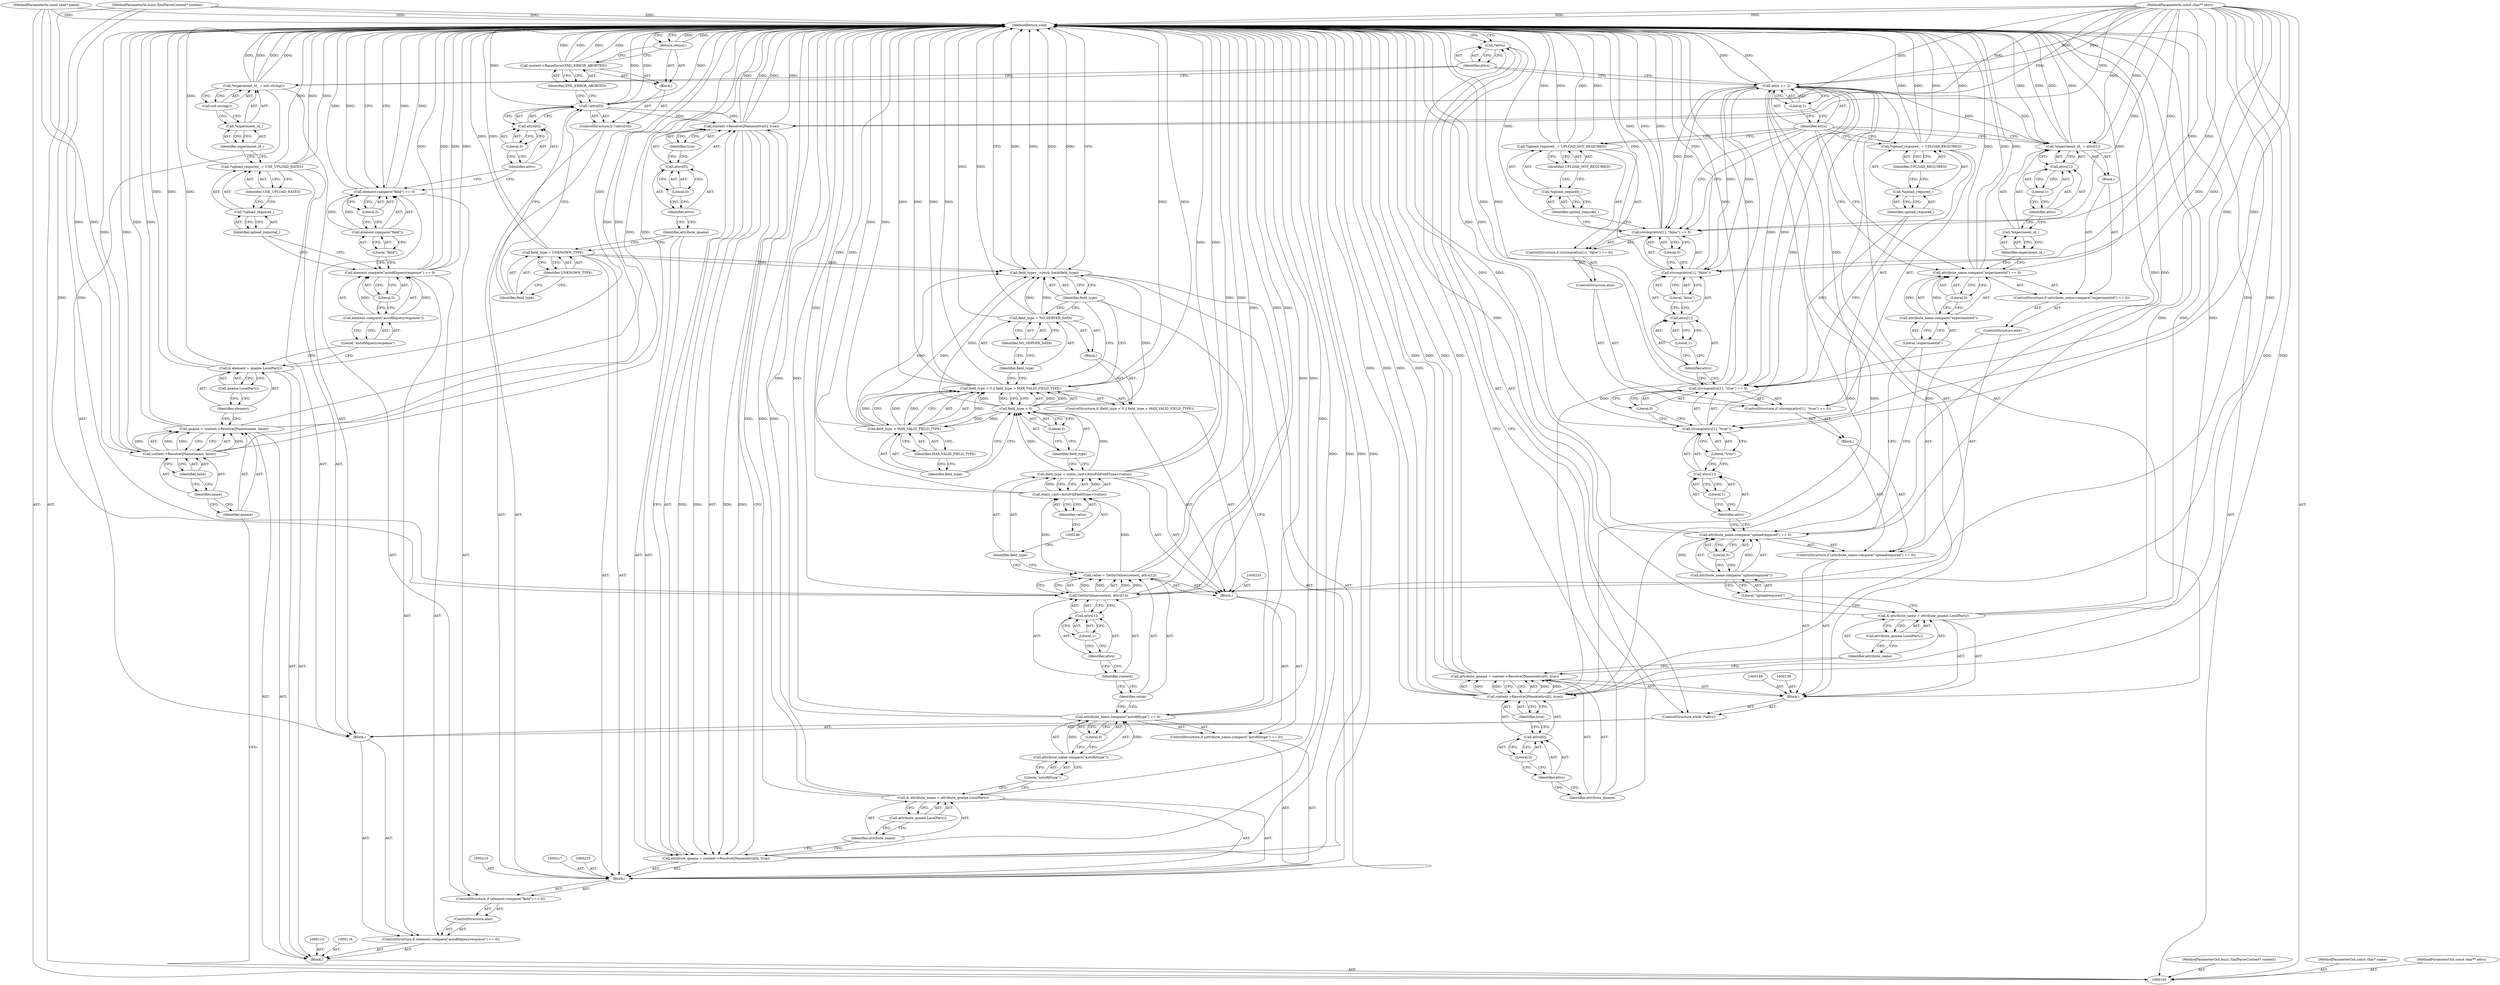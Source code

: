 digraph "0_Chrome_5f372f899b8709dac700710b5f0f90959dcf9ecb_2" {
"1000262" [label="(MethodReturn,void)"];
"1000106" [label="(MethodParameterIn,buzz::XmlParseContext* context)"];
"1000362" [label="(MethodParameterOut,buzz::XmlParseContext* context)"];
"1000129" [label="(Identifier,USE_UPLOAD_RATES)"];
"1000126" [label="(Call,*upload_required_ = USE_UPLOAD_RATES)"];
"1000127" [label="(Call,*upload_required_)"];
"1000128" [label="(Identifier,upload_required_)"];
"1000133" [label="(Call,std::string())"];
"1000130" [label="(Call,*experiment_id_ = std::string())"];
"1000131" [label="(Call,*experiment_id_)"];
"1000132" [label="(Identifier,experiment_id_)"];
"1000135" [label="(Call,*attrs)"];
"1000136" [label="(Identifier,attrs)"];
"1000134" [label="(ControlStructure,while (*attrs))"];
"1000139" [label="(Call,attribute_qname = context->ResolveQName(attrs[0], true))"];
"1000140" [label="(Identifier,attribute_qname)"];
"1000141" [label="(Call,context->ResolveQName(attrs[0], true))"];
"1000142" [label="(Call,attrs[0])"];
"1000143" [label="(Identifier,attrs)"];
"1000144" [label="(Literal,0)"];
"1000145" [label="(Identifier,true)"];
"1000147" [label="(Call,& attribute_name = attribute_qname.LocalPart())"];
"1000148" [label="(Identifier,attribute_name)"];
"1000149" [label="(Call,attribute_qname.LocalPart())"];
"1000137" [label="(Block,)"];
"1000151" [label="(Call,attribute_name.compare(\"uploadrequired\") == 0)"];
"1000152" [label="(Call,attribute_name.compare(\"uploadrequired\"))"];
"1000153" [label="(Literal,\"uploadrequired\")"];
"1000154" [label="(Literal,0)"];
"1000155" [label="(Block,)"];
"1000150" [label="(ControlStructure,if (attribute_name.compare(\"uploadrequired\") == 0))"];
"1000157" [label="(Call,strcmp(attrs[1], \"true\") == 0)"];
"1000158" [label="(Call,strcmp(attrs[1], \"true\"))"];
"1000159" [label="(Call,attrs[1])"];
"1000160" [label="(Identifier,attrs)"];
"1000161" [label="(Literal,1)"];
"1000162" [label="(Literal,\"true\")"];
"1000163" [label="(Literal,0)"];
"1000156" [label="(ControlStructure,if (strcmp(attrs[1], \"true\") == 0))"];
"1000164" [label="(Call,*upload_required_ = UPLOAD_REQUIRED)"];
"1000165" [label="(Call,*upload_required_)"];
"1000166" [label="(Identifier,upload_required_)"];
"1000167" [label="(Identifier,UPLOAD_REQUIRED)"];
"1000107" [label="(MethodParameterIn,const char* name)"];
"1000363" [label="(MethodParameterOut,const char* name)"];
"1000169" [label="(ControlStructure,if (strcmp(attrs[1], \"false\") == 0))"];
"1000170" [label="(Call,strcmp(attrs[1], \"false\") == 0)"];
"1000171" [label="(Call,strcmp(attrs[1], \"false\"))"];
"1000172" [label="(Call,attrs[1])"];
"1000173" [label="(Identifier,attrs)"];
"1000174" [label="(Literal,1)"];
"1000175" [label="(Literal,\"false\")"];
"1000176" [label="(Literal,0)"];
"1000168" [label="(ControlStructure,else)"];
"1000177" [label="(Call,*upload_required_ = UPLOAD_NOT_REQUIRED)"];
"1000178" [label="(Call,*upload_required_)"];
"1000179" [label="(Identifier,upload_required_)"];
"1000180" [label="(Identifier,UPLOAD_NOT_REQUIRED)"];
"1000182" [label="(ControlStructure,if (attribute_name.compare(\"experimentid\") == 0))"];
"1000183" [label="(Call,attribute_name.compare(\"experimentid\") == 0)"];
"1000184" [label="(Call,attribute_name.compare(\"experimentid\"))"];
"1000185" [label="(Literal,\"experimentid\")"];
"1000186" [label="(Literal,0)"];
"1000187" [label="(Block,)"];
"1000181" [label="(ControlStructure,else)"];
"1000191" [label="(Call,attrs[1])"];
"1000192" [label="(Identifier,attrs)"];
"1000193" [label="(Literal,1)"];
"1000188" [label="(Call,*experiment_id_ = attrs[1])"];
"1000189" [label="(Call,*experiment_id_)"];
"1000190" [label="(Identifier,experiment_id_)"];
"1000196" [label="(Literal,2)"];
"1000194" [label="(Call,attrs += 2)"];
"1000195" [label="(Identifier,attrs)"];
"1000198" [label="(ControlStructure,if (element.compare(\"field\") == 0))"];
"1000199" [label="(Call,element.compare(\"field\") == 0)"];
"1000200" [label="(Call,element.compare(\"field\"))"];
"1000201" [label="(Literal,\"field\")"];
"1000202" [label="(Literal,0)"];
"1000197" [label="(ControlStructure,else)"];
"1000108" [label="(MethodParameterIn,const char** attrs)"];
"1000364" [label="(MethodParameterOut,const char** attrs)"];
"1000109" [label="(Block,)"];
"1000206" [label="(Call,attrs[0])"];
"1000207" [label="(Identifier,attrs)"];
"1000208" [label="(Literal,0)"];
"1000209" [label="(Block,)"];
"1000204" [label="(ControlStructure,if (!attrs[0]))"];
"1000205" [label="(Call,!attrs[0])"];
"1000211" [label="(Identifier,XML_ERROR_ABORTED)"];
"1000210" [label="(Call,context->RaiseError(XML_ERROR_ABORTED))"];
"1000212" [label="(Return,return;)"];
"1000214" [label="(Call,field_type = UNKNOWN_TYPE)"];
"1000215" [label="(Identifier,field_type)"];
"1000216" [label="(Identifier,UNKNOWN_TYPE)"];
"1000218" [label="(Call,attribute_qname = context->ResolveQName(attrs[0], true))"];
"1000219" [label="(Identifier,attribute_qname)"];
"1000220" [label="(Call,context->ResolveQName(attrs[0], true))"];
"1000221" [label="(Call,attrs[0])"];
"1000222" [label="(Identifier,attrs)"];
"1000223" [label="(Literal,0)"];
"1000224" [label="(Identifier,true)"];
"1000226" [label="(Call,& attribute_name = attribute_qname.LocalPart())"];
"1000227" [label="(Identifier,attribute_name)"];
"1000203" [label="(Block,)"];
"1000228" [label="(Call,attribute_qname.LocalPart())"];
"1000232" [label="(Literal,\"autofilltype\")"];
"1000229" [label="(ControlStructure,if (attribute_name.compare(\"autofilltype\") == 0))"];
"1000233" [label="(Literal,0)"];
"1000230" [label="(Call,attribute_name.compare(\"autofilltype\") == 0)"];
"1000231" [label="(Call,attribute_name.compare(\"autofilltype\"))"];
"1000111" [label="(Call,qname = context->ResolveQName(name, false))"];
"1000112" [label="(Identifier,qname)"];
"1000113" [label="(Call,context->ResolveQName(name, false))"];
"1000114" [label="(Identifier,name)"];
"1000115" [label="(Identifier,false)"];
"1000236" [label="(Call,value = GetIntValue(context, attrs[1]))"];
"1000237" [label="(Identifier,value)"];
"1000238" [label="(Call,GetIntValue(context, attrs[1]))"];
"1000239" [label="(Identifier,context)"];
"1000240" [label="(Call,attrs[1])"];
"1000241" [label="(Identifier,attrs)"];
"1000242" [label="(Literal,1)"];
"1000234" [label="(Block,)"];
"1000245" [label="(Call,static_cast<AutoFillFieldType>(value))"];
"1000247" [label="(Identifier,value)"];
"1000243" [label="(Call,field_type = static_cast<AutoFillFieldType>(value))"];
"1000244" [label="(Identifier,field_type)"];
"1000249" [label="(Call,field_type < 0 || field_type > MAX_VALID_FIELD_TYPE)"];
"1000250" [label="(Call,field_type < 0)"];
"1000251" [label="(Identifier,field_type)"];
"1000252" [label="(Literal,0)"];
"1000253" [label="(Call,field_type > MAX_VALID_FIELD_TYPE)"];
"1000254" [label="(Identifier,field_type)"];
"1000255" [label="(Identifier,MAX_VALID_FIELD_TYPE)"];
"1000248" [label="(ControlStructure,if (field_type < 0 || field_type > MAX_VALID_FIELD_TYPE))"];
"1000256" [label="(Block,)"];
"1000259" [label="(Identifier,NO_SERVER_DATA)"];
"1000257" [label="(Call,field_type = NO_SERVER_DATA)"];
"1000258" [label="(Identifier,field_type)"];
"1000261" [label="(Identifier,field_type)"];
"1000260" [label="(Call,field_types_->push_back(field_type))"];
"1000117" [label="(Call,& element = qname.LocalPart())"];
"1000118" [label="(Identifier,element)"];
"1000119" [label="(Call,qname.LocalPart())"];
"1000123" [label="(Literal,\"autofillqueryresponse\")"];
"1000120" [label="(ControlStructure,if (element.compare(\"autofillqueryresponse\") == 0))"];
"1000124" [label="(Literal,0)"];
"1000125" [label="(Block,)"];
"1000121" [label="(Call,element.compare(\"autofillqueryresponse\") == 0)"];
"1000122" [label="(Call,element.compare(\"autofillqueryresponse\"))"];
"1000262" -> "1000105"  [label="AST: "];
"1000262" -> "1000212"  [label="CFG: "];
"1000262" -> "1000135"  [label="CFG: "];
"1000262" -> "1000260"  [label="CFG: "];
"1000262" -> "1000199"  [label="CFG: "];
"1000108" -> "1000262"  [label="DDG: "];
"1000249" -> "1000262"  [label="DDG: "];
"1000249" -> "1000262"  [label="DDG: "];
"1000249" -> "1000262"  [label="DDG: "];
"1000253" -> "1000262"  [label="DDG: "];
"1000126" -> "1000262"  [label="DDG: "];
"1000126" -> "1000262"  [label="DDG: "];
"1000199" -> "1000262"  [label="DDG: "];
"1000199" -> "1000262"  [label="DDG: "];
"1000257" -> "1000262"  [label="DDG: "];
"1000158" -> "1000262"  [label="DDG: "];
"1000177" -> "1000262"  [label="DDG: "];
"1000177" -> "1000262"  [label="DDG: "];
"1000260" -> "1000262"  [label="DDG: "];
"1000260" -> "1000262"  [label="DDG: "];
"1000171" -> "1000262"  [label="DDG: "];
"1000141" -> "1000262"  [label="DDG: "];
"1000141" -> "1000262"  [label="DDG: "];
"1000220" -> "1000262"  [label="DDG: "];
"1000220" -> "1000262"  [label="DDG: "];
"1000226" -> "1000262"  [label="DDG: "];
"1000226" -> "1000262"  [label="DDG: "];
"1000210" -> "1000262"  [label="DDG: "];
"1000210" -> "1000262"  [label="DDG: "];
"1000107" -> "1000262"  [label="DDG: "];
"1000151" -> "1000262"  [label="DDG: "];
"1000151" -> "1000262"  [label="DDG: "];
"1000238" -> "1000262"  [label="DDG: "];
"1000238" -> "1000262"  [label="DDG: "];
"1000214" -> "1000262"  [label="DDG: "];
"1000157" -> "1000262"  [label="DDG: "];
"1000157" -> "1000262"  [label="DDG: "];
"1000218" -> "1000262"  [label="DDG: "];
"1000218" -> "1000262"  [label="DDG: "];
"1000188" -> "1000262"  [label="DDG: "];
"1000188" -> "1000262"  [label="DDG: "];
"1000236" -> "1000262"  [label="DDG: "];
"1000113" -> "1000262"  [label="DDG: "];
"1000113" -> "1000262"  [label="DDG: "];
"1000205" -> "1000262"  [label="DDG: "];
"1000205" -> "1000262"  [label="DDG: "];
"1000139" -> "1000262"  [label="DDG: "];
"1000139" -> "1000262"  [label="DDG: "];
"1000194" -> "1000262"  [label="DDG: "];
"1000183" -> "1000262"  [label="DDG: "];
"1000183" -> "1000262"  [label="DDG: "];
"1000164" -> "1000262"  [label="DDG: "];
"1000164" -> "1000262"  [label="DDG: "];
"1000121" -> "1000262"  [label="DDG: "];
"1000121" -> "1000262"  [label="DDG: "];
"1000147" -> "1000262"  [label="DDG: "];
"1000147" -> "1000262"  [label="DDG: "];
"1000117" -> "1000262"  [label="DDG: "];
"1000117" -> "1000262"  [label="DDG: "];
"1000230" -> "1000262"  [label="DDG: "];
"1000230" -> "1000262"  [label="DDG: "];
"1000130" -> "1000262"  [label="DDG: "];
"1000130" -> "1000262"  [label="DDG: "];
"1000111" -> "1000262"  [label="DDG: "];
"1000111" -> "1000262"  [label="DDG: "];
"1000170" -> "1000262"  [label="DDG: "];
"1000170" -> "1000262"  [label="DDG: "];
"1000243" -> "1000262"  [label="DDG: "];
"1000106" -> "1000262"  [label="DDG: "];
"1000245" -> "1000262"  [label="DDG: "];
"1000212" -> "1000262"  [label="DDG: "];
"1000106" -> "1000105"  [label="AST: "];
"1000106" -> "1000262"  [label="DDG: "];
"1000106" -> "1000238"  [label="DDG: "];
"1000362" -> "1000105"  [label="AST: "];
"1000129" -> "1000126"  [label="AST: "];
"1000129" -> "1000127"  [label="CFG: "];
"1000126" -> "1000129"  [label="CFG: "];
"1000126" -> "1000125"  [label="AST: "];
"1000126" -> "1000129"  [label="CFG: "];
"1000127" -> "1000126"  [label="AST: "];
"1000129" -> "1000126"  [label="AST: "];
"1000132" -> "1000126"  [label="CFG: "];
"1000126" -> "1000262"  [label="DDG: "];
"1000126" -> "1000262"  [label="DDG: "];
"1000127" -> "1000126"  [label="AST: "];
"1000127" -> "1000128"  [label="CFG: "];
"1000128" -> "1000127"  [label="AST: "];
"1000129" -> "1000127"  [label="CFG: "];
"1000128" -> "1000127"  [label="AST: "];
"1000128" -> "1000121"  [label="CFG: "];
"1000127" -> "1000128"  [label="CFG: "];
"1000133" -> "1000130"  [label="AST: "];
"1000133" -> "1000131"  [label="CFG: "];
"1000130" -> "1000133"  [label="CFG: "];
"1000130" -> "1000125"  [label="AST: "];
"1000130" -> "1000133"  [label="CFG: "];
"1000131" -> "1000130"  [label="AST: "];
"1000133" -> "1000130"  [label="AST: "];
"1000136" -> "1000130"  [label="CFG: "];
"1000130" -> "1000262"  [label="DDG: "];
"1000130" -> "1000262"  [label="DDG: "];
"1000131" -> "1000130"  [label="AST: "];
"1000131" -> "1000132"  [label="CFG: "];
"1000132" -> "1000131"  [label="AST: "];
"1000133" -> "1000131"  [label="CFG: "];
"1000132" -> "1000131"  [label="AST: "];
"1000132" -> "1000126"  [label="CFG: "];
"1000131" -> "1000132"  [label="CFG: "];
"1000135" -> "1000134"  [label="AST: "];
"1000135" -> "1000136"  [label="CFG: "];
"1000136" -> "1000135"  [label="AST: "];
"1000140" -> "1000135"  [label="CFG: "];
"1000262" -> "1000135"  [label="CFG: "];
"1000136" -> "1000135"  [label="AST: "];
"1000136" -> "1000194"  [label="CFG: "];
"1000136" -> "1000130"  [label="CFG: "];
"1000135" -> "1000136"  [label="CFG: "];
"1000134" -> "1000125"  [label="AST: "];
"1000135" -> "1000134"  [label="AST: "];
"1000137" -> "1000134"  [label="AST: "];
"1000139" -> "1000137"  [label="AST: "];
"1000139" -> "1000141"  [label="CFG: "];
"1000140" -> "1000139"  [label="AST: "];
"1000141" -> "1000139"  [label="AST: "];
"1000148" -> "1000139"  [label="CFG: "];
"1000139" -> "1000262"  [label="DDG: "];
"1000139" -> "1000262"  [label="DDG: "];
"1000141" -> "1000139"  [label="DDG: "];
"1000141" -> "1000139"  [label="DDG: "];
"1000140" -> "1000139"  [label="AST: "];
"1000140" -> "1000135"  [label="CFG: "];
"1000143" -> "1000140"  [label="CFG: "];
"1000141" -> "1000139"  [label="AST: "];
"1000141" -> "1000145"  [label="CFG: "];
"1000142" -> "1000141"  [label="AST: "];
"1000145" -> "1000141"  [label="AST: "];
"1000139" -> "1000141"  [label="CFG: "];
"1000141" -> "1000262"  [label="DDG: "];
"1000141" -> "1000262"  [label="DDG: "];
"1000141" -> "1000139"  [label="DDG: "];
"1000141" -> "1000139"  [label="DDG: "];
"1000194" -> "1000141"  [label="DDG: "];
"1000108" -> "1000141"  [label="DDG: "];
"1000141" -> "1000194"  [label="DDG: "];
"1000142" -> "1000141"  [label="AST: "];
"1000142" -> "1000144"  [label="CFG: "];
"1000143" -> "1000142"  [label="AST: "];
"1000144" -> "1000142"  [label="AST: "];
"1000145" -> "1000142"  [label="CFG: "];
"1000143" -> "1000142"  [label="AST: "];
"1000143" -> "1000140"  [label="CFG: "];
"1000144" -> "1000143"  [label="CFG: "];
"1000144" -> "1000142"  [label="AST: "];
"1000144" -> "1000143"  [label="CFG: "];
"1000142" -> "1000144"  [label="CFG: "];
"1000145" -> "1000141"  [label="AST: "];
"1000145" -> "1000142"  [label="CFG: "];
"1000141" -> "1000145"  [label="CFG: "];
"1000147" -> "1000137"  [label="AST: "];
"1000147" -> "1000149"  [label="CFG: "];
"1000148" -> "1000147"  [label="AST: "];
"1000149" -> "1000147"  [label="AST: "];
"1000153" -> "1000147"  [label="CFG: "];
"1000147" -> "1000262"  [label="DDG: "];
"1000147" -> "1000262"  [label="DDG: "];
"1000148" -> "1000147"  [label="AST: "];
"1000148" -> "1000139"  [label="CFG: "];
"1000149" -> "1000148"  [label="CFG: "];
"1000149" -> "1000147"  [label="AST: "];
"1000149" -> "1000148"  [label="CFG: "];
"1000147" -> "1000149"  [label="CFG: "];
"1000137" -> "1000134"  [label="AST: "];
"1000138" -> "1000137"  [label="AST: "];
"1000139" -> "1000137"  [label="AST: "];
"1000146" -> "1000137"  [label="AST: "];
"1000147" -> "1000137"  [label="AST: "];
"1000150" -> "1000137"  [label="AST: "];
"1000194" -> "1000137"  [label="AST: "];
"1000151" -> "1000150"  [label="AST: "];
"1000151" -> "1000154"  [label="CFG: "];
"1000152" -> "1000151"  [label="AST: "];
"1000154" -> "1000151"  [label="AST: "];
"1000160" -> "1000151"  [label="CFG: "];
"1000185" -> "1000151"  [label="CFG: "];
"1000151" -> "1000262"  [label="DDG: "];
"1000151" -> "1000262"  [label="DDG: "];
"1000152" -> "1000151"  [label="DDG: "];
"1000152" -> "1000151"  [label="AST: "];
"1000152" -> "1000153"  [label="CFG: "];
"1000153" -> "1000152"  [label="AST: "];
"1000154" -> "1000152"  [label="CFG: "];
"1000152" -> "1000151"  [label="DDG: "];
"1000153" -> "1000152"  [label="AST: "];
"1000153" -> "1000147"  [label="CFG: "];
"1000152" -> "1000153"  [label="CFG: "];
"1000154" -> "1000151"  [label="AST: "];
"1000154" -> "1000152"  [label="CFG: "];
"1000151" -> "1000154"  [label="CFG: "];
"1000155" -> "1000150"  [label="AST: "];
"1000156" -> "1000155"  [label="AST: "];
"1000150" -> "1000137"  [label="AST: "];
"1000151" -> "1000150"  [label="AST: "];
"1000155" -> "1000150"  [label="AST: "];
"1000181" -> "1000150"  [label="AST: "];
"1000157" -> "1000156"  [label="AST: "];
"1000157" -> "1000163"  [label="CFG: "];
"1000158" -> "1000157"  [label="AST: "];
"1000163" -> "1000157"  [label="AST: "];
"1000166" -> "1000157"  [label="CFG: "];
"1000173" -> "1000157"  [label="CFG: "];
"1000157" -> "1000262"  [label="DDG: "];
"1000157" -> "1000262"  [label="DDG: "];
"1000194" -> "1000157"  [label="DDG: "];
"1000108" -> "1000157"  [label="DDG: "];
"1000158" -> "1000157"  [label="AST: "];
"1000158" -> "1000162"  [label="CFG: "];
"1000159" -> "1000158"  [label="AST: "];
"1000162" -> "1000158"  [label="AST: "];
"1000163" -> "1000158"  [label="CFG: "];
"1000158" -> "1000262"  [label="DDG: "];
"1000194" -> "1000158"  [label="DDG: "];
"1000108" -> "1000158"  [label="DDG: "];
"1000159" -> "1000158"  [label="AST: "];
"1000159" -> "1000161"  [label="CFG: "];
"1000160" -> "1000159"  [label="AST: "];
"1000161" -> "1000159"  [label="AST: "];
"1000162" -> "1000159"  [label="CFG: "];
"1000160" -> "1000159"  [label="AST: "];
"1000160" -> "1000151"  [label="CFG: "];
"1000161" -> "1000160"  [label="CFG: "];
"1000161" -> "1000159"  [label="AST: "];
"1000161" -> "1000160"  [label="CFG: "];
"1000159" -> "1000161"  [label="CFG: "];
"1000162" -> "1000158"  [label="AST: "];
"1000162" -> "1000159"  [label="CFG: "];
"1000158" -> "1000162"  [label="CFG: "];
"1000163" -> "1000157"  [label="AST: "];
"1000163" -> "1000158"  [label="CFG: "];
"1000157" -> "1000163"  [label="CFG: "];
"1000156" -> "1000155"  [label="AST: "];
"1000157" -> "1000156"  [label="AST: "];
"1000164" -> "1000156"  [label="AST: "];
"1000168" -> "1000156"  [label="AST: "];
"1000164" -> "1000156"  [label="AST: "];
"1000164" -> "1000167"  [label="CFG: "];
"1000165" -> "1000164"  [label="AST: "];
"1000167" -> "1000164"  [label="AST: "];
"1000195" -> "1000164"  [label="CFG: "];
"1000164" -> "1000262"  [label="DDG: "];
"1000164" -> "1000262"  [label="DDG: "];
"1000165" -> "1000164"  [label="AST: "];
"1000165" -> "1000166"  [label="CFG: "];
"1000166" -> "1000165"  [label="AST: "];
"1000167" -> "1000165"  [label="CFG: "];
"1000166" -> "1000165"  [label="AST: "];
"1000166" -> "1000157"  [label="CFG: "];
"1000165" -> "1000166"  [label="CFG: "];
"1000167" -> "1000164"  [label="AST: "];
"1000167" -> "1000165"  [label="CFG: "];
"1000164" -> "1000167"  [label="CFG: "];
"1000107" -> "1000105"  [label="AST: "];
"1000107" -> "1000262"  [label="DDG: "];
"1000107" -> "1000113"  [label="DDG: "];
"1000363" -> "1000105"  [label="AST: "];
"1000169" -> "1000168"  [label="AST: "];
"1000170" -> "1000169"  [label="AST: "];
"1000177" -> "1000169"  [label="AST: "];
"1000170" -> "1000169"  [label="AST: "];
"1000170" -> "1000176"  [label="CFG: "];
"1000171" -> "1000170"  [label="AST: "];
"1000176" -> "1000170"  [label="AST: "];
"1000179" -> "1000170"  [label="CFG: "];
"1000195" -> "1000170"  [label="CFG: "];
"1000170" -> "1000262"  [label="DDG: "];
"1000170" -> "1000262"  [label="DDG: "];
"1000194" -> "1000170"  [label="DDG: "];
"1000108" -> "1000170"  [label="DDG: "];
"1000171" -> "1000170"  [label="AST: "];
"1000171" -> "1000175"  [label="CFG: "];
"1000172" -> "1000171"  [label="AST: "];
"1000175" -> "1000171"  [label="AST: "];
"1000176" -> "1000171"  [label="CFG: "];
"1000171" -> "1000262"  [label="DDG: "];
"1000194" -> "1000171"  [label="DDG: "];
"1000108" -> "1000171"  [label="DDG: "];
"1000172" -> "1000171"  [label="AST: "];
"1000172" -> "1000174"  [label="CFG: "];
"1000173" -> "1000172"  [label="AST: "];
"1000174" -> "1000172"  [label="AST: "];
"1000175" -> "1000172"  [label="CFG: "];
"1000173" -> "1000172"  [label="AST: "];
"1000173" -> "1000157"  [label="CFG: "];
"1000174" -> "1000173"  [label="CFG: "];
"1000174" -> "1000172"  [label="AST: "];
"1000174" -> "1000173"  [label="CFG: "];
"1000172" -> "1000174"  [label="CFG: "];
"1000175" -> "1000171"  [label="AST: "];
"1000175" -> "1000172"  [label="CFG: "];
"1000171" -> "1000175"  [label="CFG: "];
"1000176" -> "1000170"  [label="AST: "];
"1000176" -> "1000171"  [label="CFG: "];
"1000170" -> "1000176"  [label="CFG: "];
"1000168" -> "1000156"  [label="AST: "];
"1000169" -> "1000168"  [label="AST: "];
"1000177" -> "1000169"  [label="AST: "];
"1000177" -> "1000180"  [label="CFG: "];
"1000178" -> "1000177"  [label="AST: "];
"1000180" -> "1000177"  [label="AST: "];
"1000195" -> "1000177"  [label="CFG: "];
"1000177" -> "1000262"  [label="DDG: "];
"1000177" -> "1000262"  [label="DDG: "];
"1000178" -> "1000177"  [label="AST: "];
"1000178" -> "1000179"  [label="CFG: "];
"1000179" -> "1000178"  [label="AST: "];
"1000180" -> "1000178"  [label="CFG: "];
"1000179" -> "1000178"  [label="AST: "];
"1000179" -> "1000170"  [label="CFG: "];
"1000178" -> "1000179"  [label="CFG: "];
"1000180" -> "1000177"  [label="AST: "];
"1000180" -> "1000178"  [label="CFG: "];
"1000177" -> "1000180"  [label="CFG: "];
"1000182" -> "1000181"  [label="AST: "];
"1000183" -> "1000182"  [label="AST: "];
"1000187" -> "1000182"  [label="AST: "];
"1000183" -> "1000182"  [label="AST: "];
"1000183" -> "1000186"  [label="CFG: "];
"1000184" -> "1000183"  [label="AST: "];
"1000186" -> "1000183"  [label="AST: "];
"1000190" -> "1000183"  [label="CFG: "];
"1000195" -> "1000183"  [label="CFG: "];
"1000183" -> "1000262"  [label="DDG: "];
"1000183" -> "1000262"  [label="DDG: "];
"1000184" -> "1000183"  [label="DDG: "];
"1000184" -> "1000183"  [label="AST: "];
"1000184" -> "1000185"  [label="CFG: "];
"1000185" -> "1000184"  [label="AST: "];
"1000186" -> "1000184"  [label="CFG: "];
"1000184" -> "1000183"  [label="DDG: "];
"1000185" -> "1000184"  [label="AST: "];
"1000185" -> "1000151"  [label="CFG: "];
"1000184" -> "1000185"  [label="CFG: "];
"1000186" -> "1000183"  [label="AST: "];
"1000186" -> "1000184"  [label="CFG: "];
"1000183" -> "1000186"  [label="CFG: "];
"1000187" -> "1000182"  [label="AST: "];
"1000188" -> "1000187"  [label="AST: "];
"1000181" -> "1000150"  [label="AST: "];
"1000182" -> "1000181"  [label="AST: "];
"1000191" -> "1000188"  [label="AST: "];
"1000191" -> "1000193"  [label="CFG: "];
"1000192" -> "1000191"  [label="AST: "];
"1000193" -> "1000191"  [label="AST: "];
"1000188" -> "1000191"  [label="CFG: "];
"1000192" -> "1000191"  [label="AST: "];
"1000192" -> "1000189"  [label="CFG: "];
"1000193" -> "1000192"  [label="CFG: "];
"1000193" -> "1000191"  [label="AST: "];
"1000193" -> "1000192"  [label="CFG: "];
"1000191" -> "1000193"  [label="CFG: "];
"1000188" -> "1000187"  [label="AST: "];
"1000188" -> "1000191"  [label="CFG: "];
"1000189" -> "1000188"  [label="AST: "];
"1000191" -> "1000188"  [label="AST: "];
"1000195" -> "1000188"  [label="CFG: "];
"1000188" -> "1000262"  [label="DDG: "];
"1000188" -> "1000262"  [label="DDG: "];
"1000194" -> "1000188"  [label="DDG: "];
"1000108" -> "1000188"  [label="DDG: "];
"1000189" -> "1000188"  [label="AST: "];
"1000189" -> "1000190"  [label="CFG: "];
"1000190" -> "1000189"  [label="AST: "];
"1000192" -> "1000189"  [label="CFG: "];
"1000190" -> "1000189"  [label="AST: "];
"1000190" -> "1000183"  [label="CFG: "];
"1000189" -> "1000190"  [label="CFG: "];
"1000196" -> "1000194"  [label="AST: "];
"1000196" -> "1000195"  [label="CFG: "];
"1000194" -> "1000196"  [label="CFG: "];
"1000194" -> "1000137"  [label="AST: "];
"1000194" -> "1000196"  [label="CFG: "];
"1000195" -> "1000194"  [label="AST: "];
"1000196" -> "1000194"  [label="AST: "];
"1000136" -> "1000194"  [label="CFG: "];
"1000194" -> "1000262"  [label="DDG: "];
"1000194" -> "1000141"  [label="DDG: "];
"1000194" -> "1000157"  [label="DDG: "];
"1000194" -> "1000158"  [label="DDG: "];
"1000194" -> "1000170"  [label="DDG: "];
"1000194" -> "1000171"  [label="DDG: "];
"1000194" -> "1000188"  [label="DDG: "];
"1000141" -> "1000194"  [label="DDG: "];
"1000108" -> "1000194"  [label="DDG: "];
"1000195" -> "1000194"  [label="AST: "];
"1000195" -> "1000164"  [label="CFG: "];
"1000195" -> "1000177"  [label="CFG: "];
"1000195" -> "1000170"  [label="CFG: "];
"1000195" -> "1000188"  [label="CFG: "];
"1000195" -> "1000183"  [label="CFG: "];
"1000196" -> "1000195"  [label="CFG: "];
"1000198" -> "1000197"  [label="AST: "];
"1000199" -> "1000198"  [label="AST: "];
"1000203" -> "1000198"  [label="AST: "];
"1000199" -> "1000198"  [label="AST: "];
"1000199" -> "1000202"  [label="CFG: "];
"1000200" -> "1000199"  [label="AST: "];
"1000202" -> "1000199"  [label="AST: "];
"1000207" -> "1000199"  [label="CFG: "];
"1000262" -> "1000199"  [label="CFG: "];
"1000199" -> "1000262"  [label="DDG: "];
"1000199" -> "1000262"  [label="DDG: "];
"1000200" -> "1000199"  [label="DDG: "];
"1000200" -> "1000199"  [label="AST: "];
"1000200" -> "1000201"  [label="CFG: "];
"1000201" -> "1000200"  [label="AST: "];
"1000202" -> "1000200"  [label="CFG: "];
"1000200" -> "1000199"  [label="DDG: "];
"1000201" -> "1000200"  [label="AST: "];
"1000201" -> "1000121"  [label="CFG: "];
"1000200" -> "1000201"  [label="CFG: "];
"1000202" -> "1000199"  [label="AST: "];
"1000202" -> "1000200"  [label="CFG: "];
"1000199" -> "1000202"  [label="CFG: "];
"1000197" -> "1000120"  [label="AST: "];
"1000198" -> "1000197"  [label="AST: "];
"1000108" -> "1000105"  [label="AST: "];
"1000108" -> "1000262"  [label="DDG: "];
"1000108" -> "1000141"  [label="DDG: "];
"1000108" -> "1000157"  [label="DDG: "];
"1000108" -> "1000158"  [label="DDG: "];
"1000108" -> "1000170"  [label="DDG: "];
"1000108" -> "1000171"  [label="DDG: "];
"1000108" -> "1000188"  [label="DDG: "];
"1000108" -> "1000194"  [label="DDG: "];
"1000108" -> "1000205"  [label="DDG: "];
"1000108" -> "1000220"  [label="DDG: "];
"1000108" -> "1000238"  [label="DDG: "];
"1000364" -> "1000105"  [label="AST: "];
"1000109" -> "1000105"  [label="AST: "];
"1000110" -> "1000109"  [label="AST: "];
"1000111" -> "1000109"  [label="AST: "];
"1000116" -> "1000109"  [label="AST: "];
"1000117" -> "1000109"  [label="AST: "];
"1000120" -> "1000109"  [label="AST: "];
"1000206" -> "1000205"  [label="AST: "];
"1000206" -> "1000208"  [label="CFG: "];
"1000207" -> "1000206"  [label="AST: "];
"1000208" -> "1000206"  [label="AST: "];
"1000205" -> "1000206"  [label="CFG: "];
"1000207" -> "1000206"  [label="AST: "];
"1000207" -> "1000199"  [label="CFG: "];
"1000208" -> "1000207"  [label="CFG: "];
"1000208" -> "1000206"  [label="AST: "];
"1000208" -> "1000207"  [label="CFG: "];
"1000206" -> "1000208"  [label="CFG: "];
"1000209" -> "1000204"  [label="AST: "];
"1000210" -> "1000209"  [label="AST: "];
"1000212" -> "1000209"  [label="AST: "];
"1000204" -> "1000203"  [label="AST: "];
"1000205" -> "1000204"  [label="AST: "];
"1000209" -> "1000204"  [label="AST: "];
"1000205" -> "1000204"  [label="AST: "];
"1000205" -> "1000206"  [label="CFG: "];
"1000206" -> "1000205"  [label="AST: "];
"1000211" -> "1000205"  [label="CFG: "];
"1000215" -> "1000205"  [label="CFG: "];
"1000205" -> "1000262"  [label="DDG: "];
"1000205" -> "1000262"  [label="DDG: "];
"1000108" -> "1000205"  [label="DDG: "];
"1000205" -> "1000220"  [label="DDG: "];
"1000211" -> "1000210"  [label="AST: "];
"1000211" -> "1000205"  [label="CFG: "];
"1000210" -> "1000211"  [label="CFG: "];
"1000210" -> "1000209"  [label="AST: "];
"1000210" -> "1000211"  [label="CFG: "];
"1000211" -> "1000210"  [label="AST: "];
"1000212" -> "1000210"  [label="CFG: "];
"1000210" -> "1000262"  [label="DDG: "];
"1000210" -> "1000262"  [label="DDG: "];
"1000212" -> "1000209"  [label="AST: "];
"1000212" -> "1000210"  [label="CFG: "];
"1000262" -> "1000212"  [label="CFG: "];
"1000212" -> "1000262"  [label="DDG: "];
"1000214" -> "1000203"  [label="AST: "];
"1000214" -> "1000216"  [label="CFG: "];
"1000215" -> "1000214"  [label="AST: "];
"1000216" -> "1000214"  [label="AST: "];
"1000219" -> "1000214"  [label="CFG: "];
"1000214" -> "1000262"  [label="DDG: "];
"1000214" -> "1000260"  [label="DDG: "];
"1000215" -> "1000214"  [label="AST: "];
"1000215" -> "1000205"  [label="CFG: "];
"1000216" -> "1000215"  [label="CFG: "];
"1000216" -> "1000214"  [label="AST: "];
"1000216" -> "1000215"  [label="CFG: "];
"1000214" -> "1000216"  [label="CFG: "];
"1000218" -> "1000203"  [label="AST: "];
"1000218" -> "1000220"  [label="CFG: "];
"1000219" -> "1000218"  [label="AST: "];
"1000220" -> "1000218"  [label="AST: "];
"1000227" -> "1000218"  [label="CFG: "];
"1000218" -> "1000262"  [label="DDG: "];
"1000218" -> "1000262"  [label="DDG: "];
"1000220" -> "1000218"  [label="DDG: "];
"1000220" -> "1000218"  [label="DDG: "];
"1000219" -> "1000218"  [label="AST: "];
"1000219" -> "1000214"  [label="CFG: "];
"1000222" -> "1000219"  [label="CFG: "];
"1000220" -> "1000218"  [label="AST: "];
"1000220" -> "1000224"  [label="CFG: "];
"1000221" -> "1000220"  [label="AST: "];
"1000224" -> "1000220"  [label="AST: "];
"1000218" -> "1000220"  [label="CFG: "];
"1000220" -> "1000262"  [label="DDG: "];
"1000220" -> "1000262"  [label="DDG: "];
"1000220" -> "1000218"  [label="DDG: "];
"1000220" -> "1000218"  [label="DDG: "];
"1000205" -> "1000220"  [label="DDG: "];
"1000108" -> "1000220"  [label="DDG: "];
"1000221" -> "1000220"  [label="AST: "];
"1000221" -> "1000223"  [label="CFG: "];
"1000222" -> "1000221"  [label="AST: "];
"1000223" -> "1000221"  [label="AST: "];
"1000224" -> "1000221"  [label="CFG: "];
"1000222" -> "1000221"  [label="AST: "];
"1000222" -> "1000219"  [label="CFG: "];
"1000223" -> "1000222"  [label="CFG: "];
"1000223" -> "1000221"  [label="AST: "];
"1000223" -> "1000222"  [label="CFG: "];
"1000221" -> "1000223"  [label="CFG: "];
"1000224" -> "1000220"  [label="AST: "];
"1000224" -> "1000221"  [label="CFG: "];
"1000220" -> "1000224"  [label="CFG: "];
"1000226" -> "1000203"  [label="AST: "];
"1000226" -> "1000228"  [label="CFG: "];
"1000227" -> "1000226"  [label="AST: "];
"1000228" -> "1000226"  [label="AST: "];
"1000232" -> "1000226"  [label="CFG: "];
"1000226" -> "1000262"  [label="DDG: "];
"1000226" -> "1000262"  [label="DDG: "];
"1000227" -> "1000226"  [label="AST: "];
"1000227" -> "1000218"  [label="CFG: "];
"1000228" -> "1000227"  [label="CFG: "];
"1000203" -> "1000198"  [label="AST: "];
"1000204" -> "1000203"  [label="AST: "];
"1000213" -> "1000203"  [label="AST: "];
"1000214" -> "1000203"  [label="AST: "];
"1000217" -> "1000203"  [label="AST: "];
"1000218" -> "1000203"  [label="AST: "];
"1000225" -> "1000203"  [label="AST: "];
"1000226" -> "1000203"  [label="AST: "];
"1000229" -> "1000203"  [label="AST: "];
"1000260" -> "1000203"  [label="AST: "];
"1000228" -> "1000226"  [label="AST: "];
"1000228" -> "1000227"  [label="CFG: "];
"1000226" -> "1000228"  [label="CFG: "];
"1000232" -> "1000231"  [label="AST: "];
"1000232" -> "1000226"  [label="CFG: "];
"1000231" -> "1000232"  [label="CFG: "];
"1000229" -> "1000203"  [label="AST: "];
"1000230" -> "1000229"  [label="AST: "];
"1000234" -> "1000229"  [label="AST: "];
"1000233" -> "1000230"  [label="AST: "];
"1000233" -> "1000231"  [label="CFG: "];
"1000230" -> "1000233"  [label="CFG: "];
"1000230" -> "1000229"  [label="AST: "];
"1000230" -> "1000233"  [label="CFG: "];
"1000231" -> "1000230"  [label="AST: "];
"1000233" -> "1000230"  [label="AST: "];
"1000237" -> "1000230"  [label="CFG: "];
"1000261" -> "1000230"  [label="CFG: "];
"1000230" -> "1000262"  [label="DDG: "];
"1000230" -> "1000262"  [label="DDG: "];
"1000231" -> "1000230"  [label="DDG: "];
"1000231" -> "1000230"  [label="AST: "];
"1000231" -> "1000232"  [label="CFG: "];
"1000232" -> "1000231"  [label="AST: "];
"1000233" -> "1000231"  [label="CFG: "];
"1000231" -> "1000230"  [label="DDG: "];
"1000111" -> "1000109"  [label="AST: "];
"1000111" -> "1000113"  [label="CFG: "];
"1000112" -> "1000111"  [label="AST: "];
"1000113" -> "1000111"  [label="AST: "];
"1000118" -> "1000111"  [label="CFG: "];
"1000111" -> "1000262"  [label="DDG: "];
"1000111" -> "1000262"  [label="DDG: "];
"1000113" -> "1000111"  [label="DDG: "];
"1000113" -> "1000111"  [label="DDG: "];
"1000112" -> "1000111"  [label="AST: "];
"1000112" -> "1000105"  [label="CFG: "];
"1000114" -> "1000112"  [label="CFG: "];
"1000113" -> "1000111"  [label="AST: "];
"1000113" -> "1000115"  [label="CFG: "];
"1000114" -> "1000113"  [label="AST: "];
"1000115" -> "1000113"  [label="AST: "];
"1000111" -> "1000113"  [label="CFG: "];
"1000113" -> "1000262"  [label="DDG: "];
"1000113" -> "1000262"  [label="DDG: "];
"1000113" -> "1000111"  [label="DDG: "];
"1000113" -> "1000111"  [label="DDG: "];
"1000107" -> "1000113"  [label="DDG: "];
"1000114" -> "1000113"  [label="AST: "];
"1000114" -> "1000112"  [label="CFG: "];
"1000115" -> "1000114"  [label="CFG: "];
"1000115" -> "1000113"  [label="AST: "];
"1000115" -> "1000114"  [label="CFG: "];
"1000113" -> "1000115"  [label="CFG: "];
"1000236" -> "1000234"  [label="AST: "];
"1000236" -> "1000238"  [label="CFG: "];
"1000237" -> "1000236"  [label="AST: "];
"1000238" -> "1000236"  [label="AST: "];
"1000244" -> "1000236"  [label="CFG: "];
"1000236" -> "1000262"  [label="DDG: "];
"1000238" -> "1000236"  [label="DDG: "];
"1000238" -> "1000236"  [label="DDG: "];
"1000236" -> "1000245"  [label="DDG: "];
"1000237" -> "1000236"  [label="AST: "];
"1000237" -> "1000230"  [label="CFG: "];
"1000239" -> "1000237"  [label="CFG: "];
"1000238" -> "1000236"  [label="AST: "];
"1000238" -> "1000240"  [label="CFG: "];
"1000239" -> "1000238"  [label="AST: "];
"1000240" -> "1000238"  [label="AST: "];
"1000236" -> "1000238"  [label="CFG: "];
"1000238" -> "1000262"  [label="DDG: "];
"1000238" -> "1000262"  [label="DDG: "];
"1000238" -> "1000236"  [label="DDG: "];
"1000238" -> "1000236"  [label="DDG: "];
"1000106" -> "1000238"  [label="DDG: "];
"1000108" -> "1000238"  [label="DDG: "];
"1000239" -> "1000238"  [label="AST: "];
"1000239" -> "1000237"  [label="CFG: "];
"1000241" -> "1000239"  [label="CFG: "];
"1000240" -> "1000238"  [label="AST: "];
"1000240" -> "1000242"  [label="CFG: "];
"1000241" -> "1000240"  [label="AST: "];
"1000242" -> "1000240"  [label="AST: "];
"1000238" -> "1000240"  [label="CFG: "];
"1000241" -> "1000240"  [label="AST: "];
"1000241" -> "1000239"  [label="CFG: "];
"1000242" -> "1000241"  [label="CFG: "];
"1000242" -> "1000240"  [label="AST: "];
"1000242" -> "1000241"  [label="CFG: "];
"1000240" -> "1000242"  [label="CFG: "];
"1000234" -> "1000229"  [label="AST: "];
"1000235" -> "1000234"  [label="AST: "];
"1000236" -> "1000234"  [label="AST: "];
"1000243" -> "1000234"  [label="AST: "];
"1000248" -> "1000234"  [label="AST: "];
"1000245" -> "1000243"  [label="AST: "];
"1000245" -> "1000247"  [label="CFG: "];
"1000246" -> "1000245"  [label="AST: "];
"1000247" -> "1000245"  [label="AST: "];
"1000243" -> "1000245"  [label="CFG: "];
"1000245" -> "1000262"  [label="DDG: "];
"1000245" -> "1000243"  [label="DDG: "];
"1000236" -> "1000245"  [label="DDG: "];
"1000247" -> "1000245"  [label="AST: "];
"1000247" -> "1000246"  [label="CFG: "];
"1000245" -> "1000247"  [label="CFG: "];
"1000243" -> "1000234"  [label="AST: "];
"1000243" -> "1000245"  [label="CFG: "];
"1000244" -> "1000243"  [label="AST: "];
"1000245" -> "1000243"  [label="AST: "];
"1000251" -> "1000243"  [label="CFG: "];
"1000243" -> "1000262"  [label="DDG: "];
"1000245" -> "1000243"  [label="DDG: "];
"1000243" -> "1000250"  [label="DDG: "];
"1000244" -> "1000243"  [label="AST: "];
"1000244" -> "1000236"  [label="CFG: "];
"1000246" -> "1000244"  [label="CFG: "];
"1000249" -> "1000248"  [label="AST: "];
"1000249" -> "1000250"  [label="CFG: "];
"1000249" -> "1000253"  [label="CFG: "];
"1000250" -> "1000249"  [label="AST: "];
"1000253" -> "1000249"  [label="AST: "];
"1000258" -> "1000249"  [label="CFG: "];
"1000261" -> "1000249"  [label="CFG: "];
"1000249" -> "1000262"  [label="DDG: "];
"1000249" -> "1000262"  [label="DDG: "];
"1000249" -> "1000262"  [label="DDG: "];
"1000250" -> "1000249"  [label="DDG: "];
"1000250" -> "1000249"  [label="DDG: "];
"1000253" -> "1000249"  [label="DDG: "];
"1000253" -> "1000249"  [label="DDG: "];
"1000250" -> "1000249"  [label="AST: "];
"1000250" -> "1000252"  [label="CFG: "];
"1000251" -> "1000250"  [label="AST: "];
"1000252" -> "1000250"  [label="AST: "];
"1000254" -> "1000250"  [label="CFG: "];
"1000249" -> "1000250"  [label="CFG: "];
"1000250" -> "1000249"  [label="DDG: "];
"1000250" -> "1000249"  [label="DDG: "];
"1000243" -> "1000250"  [label="DDG: "];
"1000250" -> "1000253"  [label="DDG: "];
"1000250" -> "1000260"  [label="DDG: "];
"1000251" -> "1000250"  [label="AST: "];
"1000251" -> "1000243"  [label="CFG: "];
"1000252" -> "1000251"  [label="CFG: "];
"1000252" -> "1000250"  [label="AST: "];
"1000252" -> "1000251"  [label="CFG: "];
"1000250" -> "1000252"  [label="CFG: "];
"1000253" -> "1000249"  [label="AST: "];
"1000253" -> "1000255"  [label="CFG: "];
"1000254" -> "1000253"  [label="AST: "];
"1000255" -> "1000253"  [label="AST: "];
"1000249" -> "1000253"  [label="CFG: "];
"1000253" -> "1000262"  [label="DDG: "];
"1000253" -> "1000249"  [label="DDG: "];
"1000253" -> "1000249"  [label="DDG: "];
"1000250" -> "1000253"  [label="DDG: "];
"1000253" -> "1000260"  [label="DDG: "];
"1000254" -> "1000253"  [label="AST: "];
"1000254" -> "1000250"  [label="CFG: "];
"1000255" -> "1000254"  [label="CFG: "];
"1000255" -> "1000253"  [label="AST: "];
"1000255" -> "1000254"  [label="CFG: "];
"1000253" -> "1000255"  [label="CFG: "];
"1000248" -> "1000234"  [label="AST: "];
"1000249" -> "1000248"  [label="AST: "];
"1000256" -> "1000248"  [label="AST: "];
"1000256" -> "1000248"  [label="AST: "];
"1000257" -> "1000256"  [label="AST: "];
"1000259" -> "1000257"  [label="AST: "];
"1000259" -> "1000258"  [label="CFG: "];
"1000257" -> "1000259"  [label="CFG: "];
"1000257" -> "1000256"  [label="AST: "];
"1000257" -> "1000259"  [label="CFG: "];
"1000258" -> "1000257"  [label="AST: "];
"1000259" -> "1000257"  [label="AST: "];
"1000261" -> "1000257"  [label="CFG: "];
"1000257" -> "1000262"  [label="DDG: "];
"1000257" -> "1000260"  [label="DDG: "];
"1000258" -> "1000257"  [label="AST: "];
"1000258" -> "1000249"  [label="CFG: "];
"1000259" -> "1000258"  [label="CFG: "];
"1000261" -> "1000260"  [label="AST: "];
"1000261" -> "1000257"  [label="CFG: "];
"1000261" -> "1000249"  [label="CFG: "];
"1000260" -> "1000261"  [label="CFG: "];
"1000260" -> "1000203"  [label="AST: "];
"1000260" -> "1000261"  [label="CFG: "];
"1000261" -> "1000260"  [label="AST: "];
"1000262" -> "1000260"  [label="CFG: "];
"1000260" -> "1000262"  [label="DDG: "];
"1000260" -> "1000262"  [label="DDG: "];
"1000250" -> "1000260"  [label="DDG: "];
"1000253" -> "1000260"  [label="DDG: "];
"1000257" -> "1000260"  [label="DDG: "];
"1000214" -> "1000260"  [label="DDG: "];
"1000117" -> "1000109"  [label="AST: "];
"1000117" -> "1000119"  [label="CFG: "];
"1000118" -> "1000117"  [label="AST: "];
"1000119" -> "1000117"  [label="AST: "];
"1000123" -> "1000117"  [label="CFG: "];
"1000117" -> "1000262"  [label="DDG: "];
"1000117" -> "1000262"  [label="DDG: "];
"1000118" -> "1000117"  [label="AST: "];
"1000118" -> "1000111"  [label="CFG: "];
"1000119" -> "1000118"  [label="CFG: "];
"1000119" -> "1000117"  [label="AST: "];
"1000119" -> "1000118"  [label="CFG: "];
"1000117" -> "1000119"  [label="CFG: "];
"1000123" -> "1000122"  [label="AST: "];
"1000123" -> "1000117"  [label="CFG: "];
"1000122" -> "1000123"  [label="CFG: "];
"1000120" -> "1000109"  [label="AST: "];
"1000121" -> "1000120"  [label="AST: "];
"1000125" -> "1000120"  [label="AST: "];
"1000197" -> "1000120"  [label="AST: "];
"1000124" -> "1000121"  [label="AST: "];
"1000124" -> "1000122"  [label="CFG: "];
"1000121" -> "1000124"  [label="CFG: "];
"1000125" -> "1000120"  [label="AST: "];
"1000126" -> "1000125"  [label="AST: "];
"1000130" -> "1000125"  [label="AST: "];
"1000134" -> "1000125"  [label="AST: "];
"1000121" -> "1000120"  [label="AST: "];
"1000121" -> "1000124"  [label="CFG: "];
"1000122" -> "1000121"  [label="AST: "];
"1000124" -> "1000121"  [label="AST: "];
"1000128" -> "1000121"  [label="CFG: "];
"1000201" -> "1000121"  [label="CFG: "];
"1000121" -> "1000262"  [label="DDG: "];
"1000121" -> "1000262"  [label="DDG: "];
"1000122" -> "1000121"  [label="DDG: "];
"1000122" -> "1000121"  [label="AST: "];
"1000122" -> "1000123"  [label="CFG: "];
"1000123" -> "1000122"  [label="AST: "];
"1000124" -> "1000122"  [label="CFG: "];
"1000122" -> "1000121"  [label="DDG: "];
}
